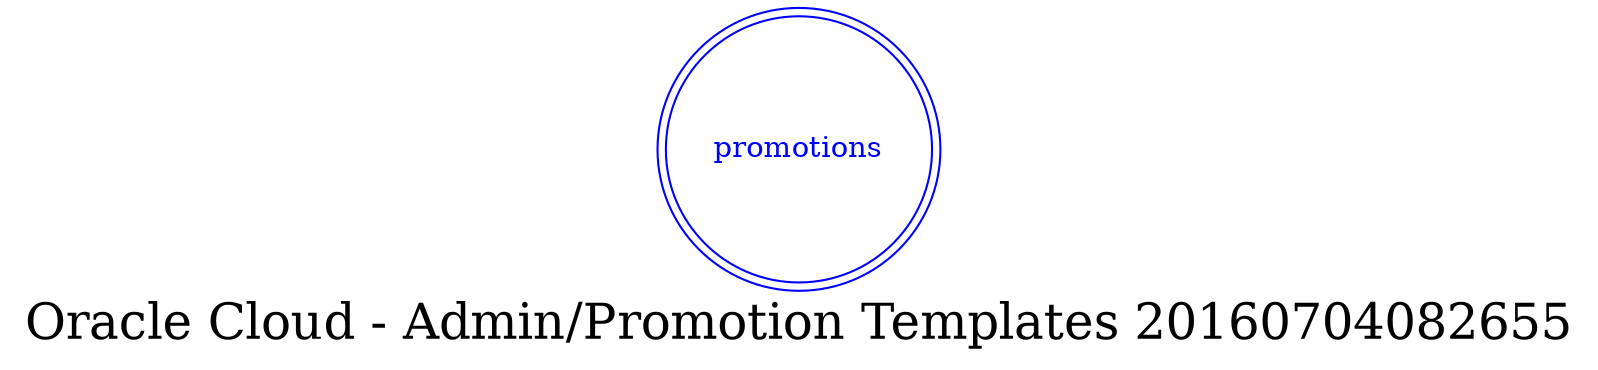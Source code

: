 digraph LexiconGraph {
graph[label="Oracle Cloud - Admin/Promotion Templates 20160704082655", fontsize=24]
splines=true
"promotions" [color=blue, fontcolor=blue, shape=doublecircle]
}
